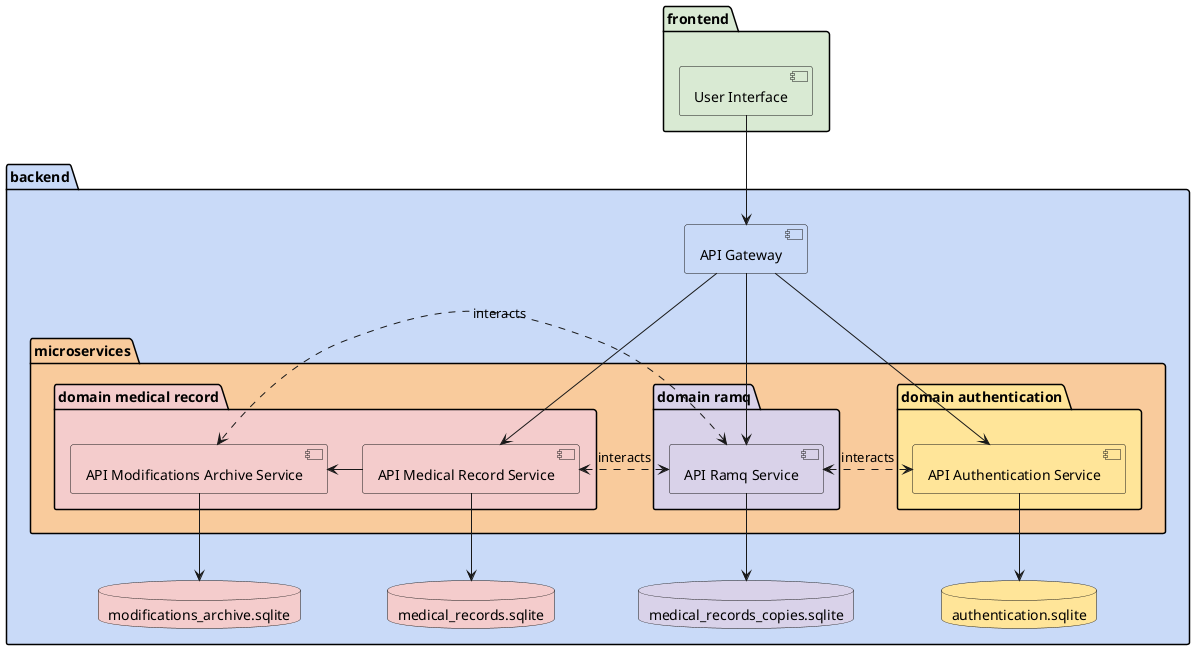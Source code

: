 @startuml

package "frontend" #D9EAD3 {
    [User Interface] #D9EAD3
}

package "backend" #C9DAF8 {
    [API Gateway] #C9DAF8

    package "microservices" #F9CB9C {
        package "domain medical record" #F4CCCC {
            [API Medical Record Service] #F4CCCC
            [API Modifications Archive Service] #F4CCCC
        }

        package "domain ramq" #D9D2E9 {
            [API Ramq Service] #D9D2E9
        }

        package "domain authentication" #FFE599 {
            [API Authentication Service] #FFE599
        }
    }

    database "medical_records.sqlite" #F4CCCC
    database "modifications_archive.sqlite" #F4CCCC
    database "medical_records_copies.sqlite" #D9D2E9
    database "authentication.sqlite" #FFE599
}

[User Interface] --> [API Gateway]

' API Gateway interactions
[API Gateway] --> [API Medical Record Service]
[API Gateway] --> [API Ramq Service]
[API Gateway] --> [API Authentication Service]

' Medical record domain interactions
[API Modifications Archive Service] <- [API Medical Record Service]
[API Medical Record Service] --> "medical_records.sqlite"
[API Modifications Archive Service] --> "modifications_archive.sqlite"

' RAMQ domain interactions
[API Ramq Service] --> "medical_records_copies.sqlite"

' Authentication domain interactions
[API Authentication Service] --> "authentication.sqlite"

' Cross-service interactions
[API Ramq Service] <.> [API Authentication Service] : interacts
[API Ramq Service] <.> [API Medical Record Service] : interacts
[API Ramq Service] <.> [API Modifications Archive Service] : interacts

@enduml
